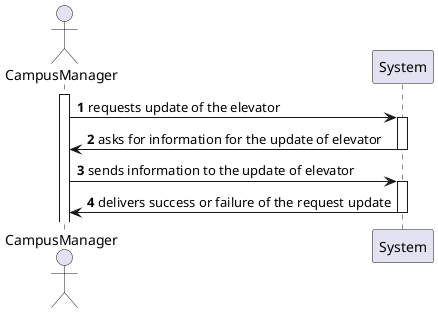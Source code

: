 @startuml
'https://plantuml.com/sequence-diagram

autonumber
actor  CampusManager
participant  System

activate CampusManager
CampusManager -> System : requests update of the elevator
activate System
CampusManager <- System : asks for information for the update of elevator
deactivate System
CampusManager -> System : sends information to the update of elevator
activate System
CampusManager <- System : delivers success or failure of the request update
deactivate System

@enduml
